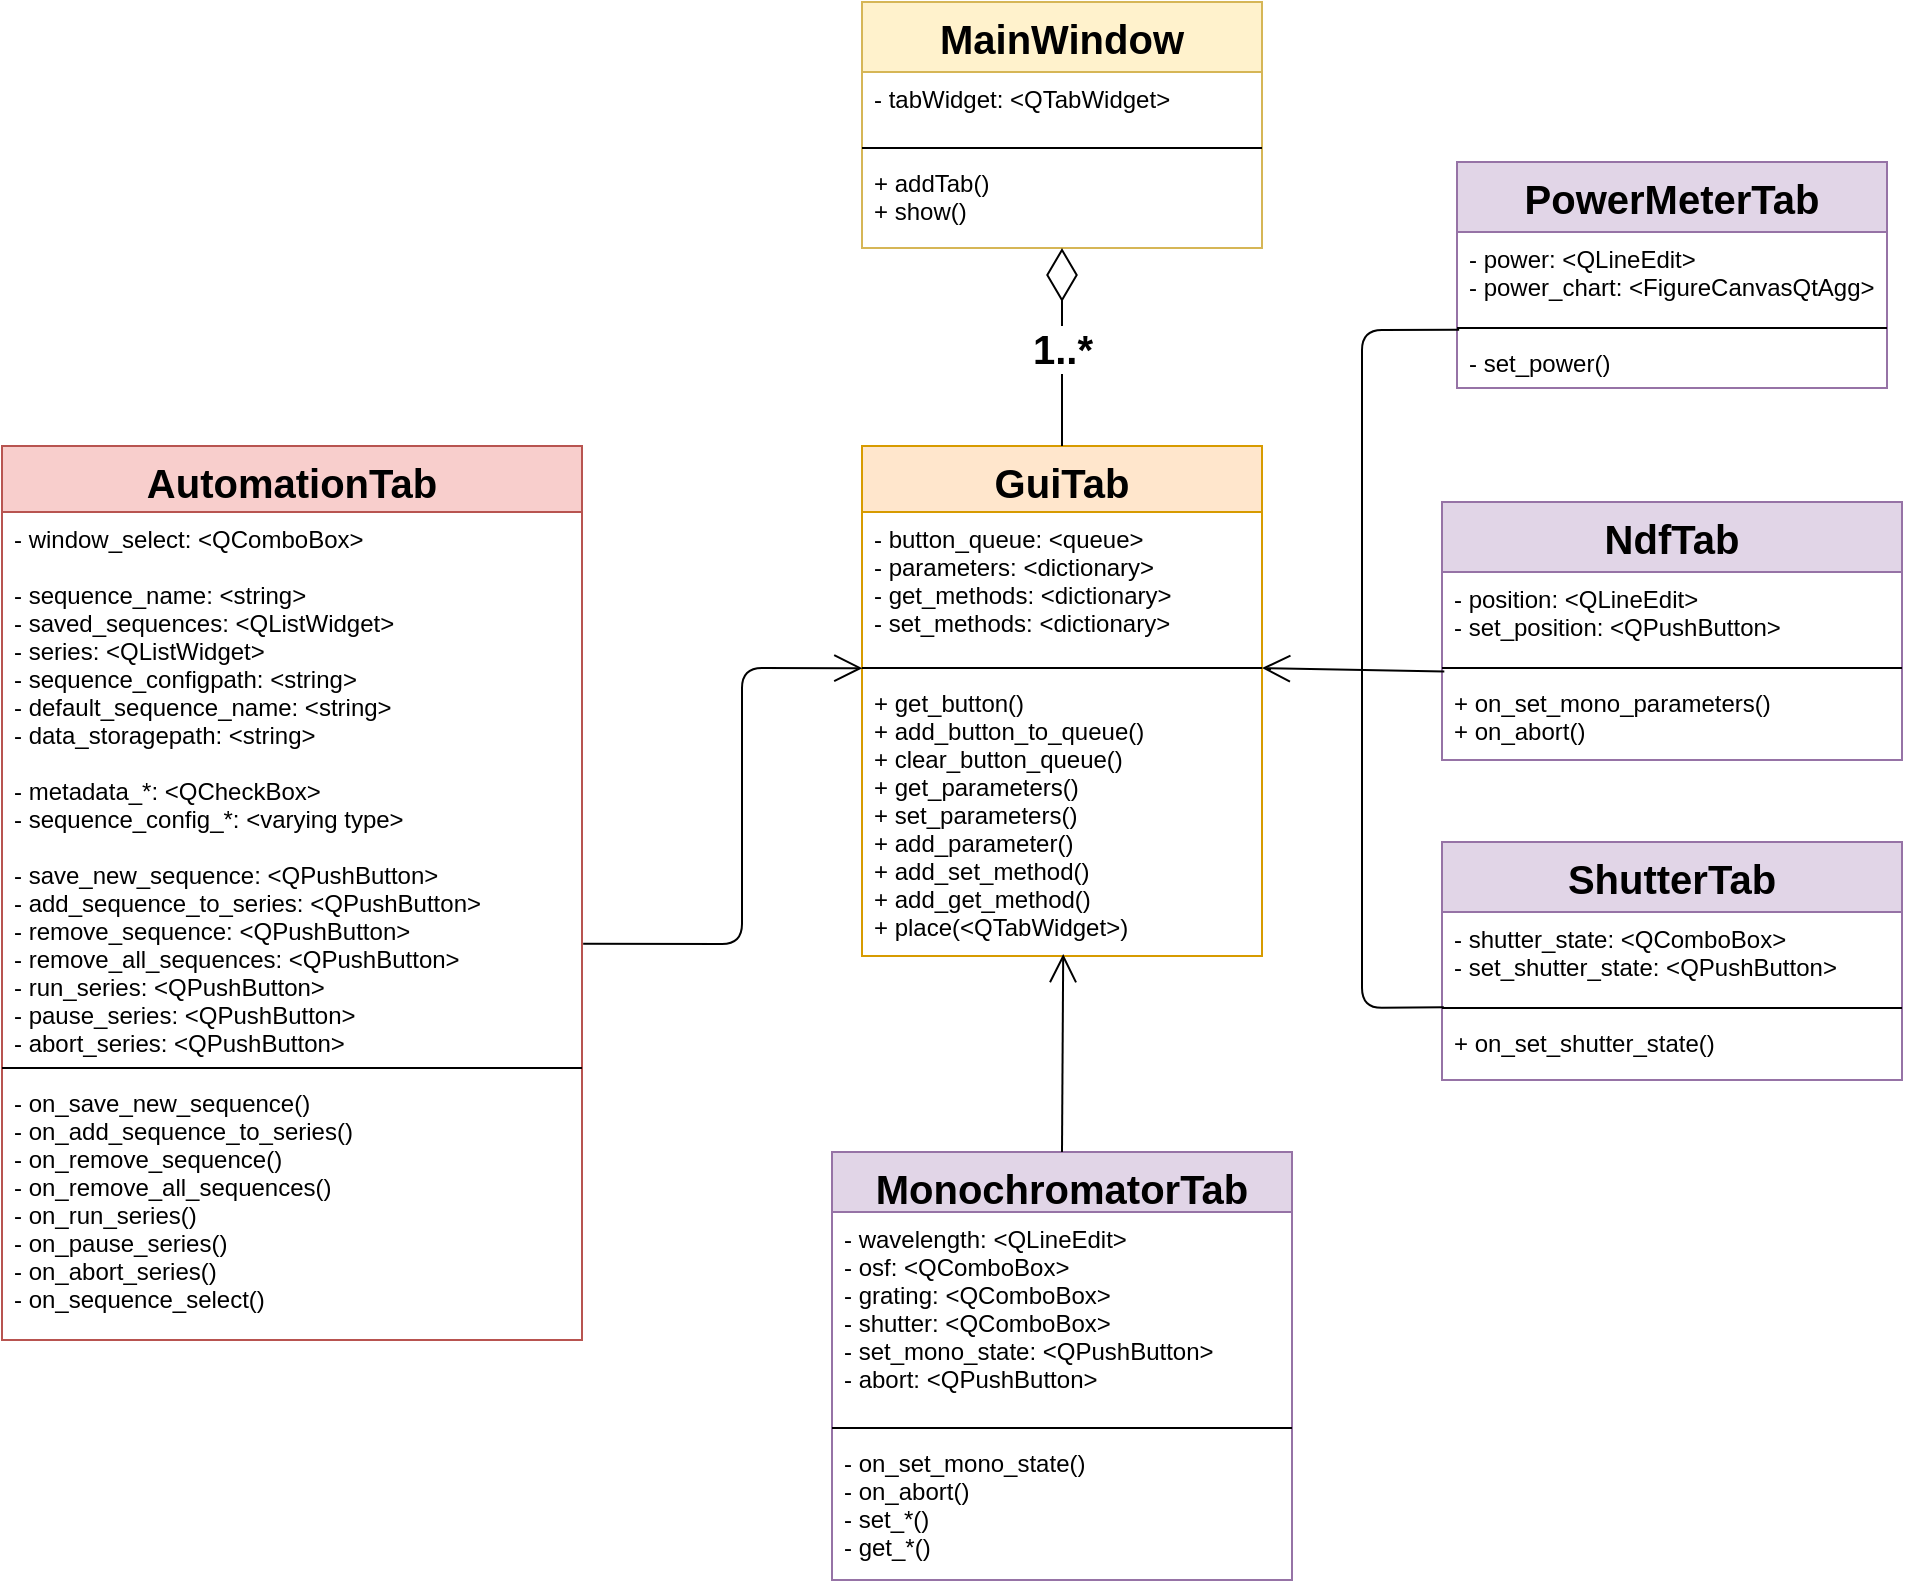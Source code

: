 <mxfile version="14.6.13" type="device"><diagram id="CyIgDcP_LxfPaVtXk901" name="Page-1"><mxGraphModel dx="2844" dy="1724" grid="1" gridSize="10" guides="1" tooltips="1" connect="1" arrows="1" fold="1" page="1" pageScale="1" pageWidth="1920" pageHeight="1200" math="0" shadow="0"><root><mxCell id="0"/><mxCell id="1" parent="0"/><mxCell id="-yA2RYEozOJ8Dixpo6SY-1" value="MainWindow" style="swimlane;fontStyle=1;align=center;verticalAlign=top;childLayout=stackLayout;horizontal=1;startSize=35;horizontalStack=0;resizeParent=1;resizeParentMax=0;resizeLast=0;collapsible=1;marginBottom=0;fillColor=#fff2cc;strokeColor=#d6b656;fontSize=20;" vertex="1" parent="1"><mxGeometry x="915" y="206" width="200" height="123" as="geometry"/></mxCell><mxCell id="-yA2RYEozOJ8Dixpo6SY-2" value="- tabWidget: &lt;QTabWidget&gt;" style="text;strokeColor=none;fillColor=none;align=left;verticalAlign=top;spacingLeft=4;spacingRight=4;overflow=hidden;rotatable=0;points=[[0,0.5],[1,0.5]];portConstraint=eastwest;" vertex="1" parent="-yA2RYEozOJ8Dixpo6SY-1"><mxGeometry y="35" width="200" height="34" as="geometry"/></mxCell><mxCell id="-yA2RYEozOJ8Dixpo6SY-3" value="" style="line;strokeWidth=1;fillColor=none;align=left;verticalAlign=middle;spacingTop=-1;spacingLeft=3;spacingRight=3;rotatable=0;labelPosition=right;points=[];portConstraint=eastwest;" vertex="1" parent="-yA2RYEozOJ8Dixpo6SY-1"><mxGeometry y="69" width="200" height="8" as="geometry"/></mxCell><mxCell id="-yA2RYEozOJ8Dixpo6SY-4" value="+ addTab()&#10;+ show()" style="text;strokeColor=none;fillColor=none;align=left;verticalAlign=top;spacingLeft=4;spacingRight=4;overflow=hidden;rotatable=0;points=[[0,0.5],[1,0.5]];portConstraint=eastwest;" vertex="1" parent="-yA2RYEozOJ8Dixpo6SY-1"><mxGeometry y="77" width="200" height="46" as="geometry"/></mxCell><mxCell id="-yA2RYEozOJ8Dixpo6SY-5" value="GuiTab" style="swimlane;fontStyle=1;align=center;verticalAlign=top;childLayout=stackLayout;horizontal=1;startSize=33;horizontalStack=0;resizeParent=1;resizeParentMax=0;resizeLast=0;collapsible=1;marginBottom=0;fillColor=#ffe6cc;strokeColor=#d79b00;fontSize=20;" vertex="1" parent="1"><mxGeometry x="915" y="428" width="200" height="255" as="geometry"/></mxCell><mxCell id="-yA2RYEozOJ8Dixpo6SY-6" value="- button_queue: &lt;queue&gt;&#10;- parameters: &lt;dictionary&gt;&#10;- get_methods: &lt;dictionary&gt;&#10;- set_methods: &lt;dictionary&gt;" style="text;strokeColor=none;fillColor=none;align=left;verticalAlign=top;spacingLeft=4;spacingRight=4;overflow=hidden;rotatable=0;points=[[0,0.5],[1,0.5]];portConstraint=eastwest;" vertex="1" parent="-yA2RYEozOJ8Dixpo6SY-5"><mxGeometry y="33" width="200" height="74" as="geometry"/></mxCell><mxCell id="-yA2RYEozOJ8Dixpo6SY-7" value="" style="line;strokeWidth=1;fillColor=none;align=left;verticalAlign=middle;spacingTop=-1;spacingLeft=3;spacingRight=3;rotatable=0;labelPosition=right;points=[];portConstraint=eastwest;" vertex="1" parent="-yA2RYEozOJ8Dixpo6SY-5"><mxGeometry y="107" width="200" height="8" as="geometry"/></mxCell><mxCell id="-yA2RYEozOJ8Dixpo6SY-8" value="+ get_button()&#10;+ add_button_to_queue()&#10;+ clear_button_queue()&#10;+ get_parameters()&#10;+ set_parameters()&#10;+ add_parameter()&#10;+ add_set_method()&#10;+ add_get_method()&#10;+ place(&lt;QTabWidget&gt;)" style="text;strokeColor=none;fillColor=none;align=left;verticalAlign=top;spacingLeft=4;spacingRight=4;overflow=hidden;rotatable=0;points=[[0,0.5],[1,0.5]];portConstraint=eastwest;" vertex="1" parent="-yA2RYEozOJ8Dixpo6SY-5"><mxGeometry y="115" width="200" height="140" as="geometry"/></mxCell><mxCell id="-yA2RYEozOJ8Dixpo6SY-9" value="MonochromatorTab" style="swimlane;fontStyle=1;align=center;verticalAlign=top;childLayout=stackLayout;horizontal=1;startSize=30;horizontalStack=0;resizeParent=1;resizeParentMax=0;resizeLast=0;collapsible=1;marginBottom=0;fillColor=#e1d5e7;strokeColor=#9673a6;fontSize=20;" vertex="1" parent="1"><mxGeometry x="900" y="781" width="230" height="214" as="geometry"/></mxCell><mxCell id="-yA2RYEozOJ8Dixpo6SY-10" value="- wavelength: &lt;QLineEdit&gt;&#10;- osf: &lt;QComboBox&gt;&#10;- grating: &lt;QComboBox&gt;&#10;- shutter: &lt;QComboBox&gt;&#10;- set_mono_state: &lt;QPushButton&gt;&#10;- abort: &lt;QPushButton&gt;" style="text;strokeColor=none;fillColor=none;align=left;verticalAlign=top;spacingLeft=4;spacingRight=4;overflow=hidden;rotatable=0;points=[[0,0.5],[1,0.5]];portConstraint=eastwest;" vertex="1" parent="-yA2RYEozOJ8Dixpo6SY-9"><mxGeometry y="30" width="230" height="104" as="geometry"/></mxCell><mxCell id="-yA2RYEozOJ8Dixpo6SY-11" value="" style="line;strokeWidth=1;fillColor=none;align=left;verticalAlign=middle;spacingTop=-1;spacingLeft=3;spacingRight=3;rotatable=0;labelPosition=right;points=[];portConstraint=eastwest;" vertex="1" parent="-yA2RYEozOJ8Dixpo6SY-9"><mxGeometry y="134" width="230" height="8" as="geometry"/></mxCell><mxCell id="-yA2RYEozOJ8Dixpo6SY-12" value="- on_set_mono_state()&#10;- on_abort()&#10;- set_*()&#10;- get_*()&#10;" style="text;strokeColor=none;fillColor=none;align=left;verticalAlign=top;spacingLeft=4;spacingRight=4;overflow=hidden;rotatable=0;points=[[0,0.5],[1,0.5]];portConstraint=eastwest;" vertex="1" parent="-yA2RYEozOJ8Dixpo6SY-9"><mxGeometry y="142" width="230" height="72" as="geometry"/></mxCell><mxCell id="-yA2RYEozOJ8Dixpo6SY-13" value="AutomationTab" style="swimlane;fontStyle=1;align=center;verticalAlign=top;childLayout=stackLayout;horizontal=1;startSize=33;horizontalStack=0;resizeParent=1;resizeParentMax=0;resizeLast=0;collapsible=1;marginBottom=0;fillColor=#f8cecc;strokeColor=#b85450;fontSize=20;" vertex="1" parent="1"><mxGeometry x="485" y="428" width="290" height="447" as="geometry"/></mxCell><mxCell id="-yA2RYEozOJ8Dixpo6SY-14" value="- window_select: &lt;QComboBox&gt;&#10;&#10;- sequence_name: &lt;string&gt;&#10;- saved_sequences: &lt;QListWidget&gt;&#10;- series: &lt;QListWidget&gt;&#10;- sequence_configpath: &lt;string&gt;&#10;- default_sequence_name: &lt;string&gt;&#10;- data_storagepath: &lt;string&gt;&#10;&#10;- metadata_*: &lt;QCheckBox&gt;&#10;- sequence_config_*: &lt;varying type&gt;&#10;&#10;- save_new_sequence: &lt;QPushButton&gt;&#10;- add_sequence_to_series: &lt;QPushButton&gt;&#10;- remove_sequence: &lt;QPushButton&gt;&#10;- remove_all_sequences: &lt;QPushButton&gt;&#10;- run_series: &lt;QPushButton&gt;&#10;- pause_series: &lt;QPushButton&gt;&#10;- abort_series: &lt;QPushButton&gt;" style="text;strokeColor=none;fillColor=none;align=left;verticalAlign=top;spacingLeft=4;spacingRight=4;overflow=hidden;rotatable=0;points=[[0,0.5],[1,0.5]];portConstraint=eastwest;" vertex="1" parent="-yA2RYEozOJ8Dixpo6SY-13"><mxGeometry y="33" width="290" height="274" as="geometry"/></mxCell><mxCell id="-yA2RYEozOJ8Dixpo6SY-15" value="" style="line;strokeWidth=1;fillColor=none;align=left;verticalAlign=middle;spacingTop=-1;spacingLeft=3;spacingRight=3;rotatable=0;labelPosition=right;points=[];portConstraint=eastwest;" vertex="1" parent="-yA2RYEozOJ8Dixpo6SY-13"><mxGeometry y="307" width="290" height="8" as="geometry"/></mxCell><mxCell id="-yA2RYEozOJ8Dixpo6SY-16" value="- on_save_new_sequence()&#10;- on_add_sequence_to_series()&#10;- on_remove_sequence()&#10;- on_remove_all_sequences()&#10;- on_run_series()&#10;- on_pause_series()&#10;- on_abort_series()&#10;- on_sequence_select()" style="text;strokeColor=none;fillColor=none;align=left;verticalAlign=top;spacingLeft=4;spacingRight=4;overflow=hidden;rotatable=0;points=[[0,0.5],[1,0.5]];portConstraint=eastwest;" vertex="1" parent="-yA2RYEozOJ8Dixpo6SY-13"><mxGeometry y="315" width="290" height="132" as="geometry"/></mxCell><mxCell id="-yA2RYEozOJ8Dixpo6SY-17" value="NdfTab" style="swimlane;fontStyle=1;align=center;verticalAlign=top;childLayout=stackLayout;horizontal=1;startSize=35;horizontalStack=0;resizeParent=1;resizeParentMax=0;resizeLast=0;collapsible=1;marginBottom=0;fillColor=#e1d5e7;strokeColor=#9673a6;fontSize=20;" vertex="1" parent="1"><mxGeometry x="1205" y="456" width="230" height="129" as="geometry"/></mxCell><mxCell id="-yA2RYEozOJ8Dixpo6SY-18" value="- position: &lt;QLineEdit&gt;&#10;- set_position: &lt;QPushButton&gt;" style="text;strokeColor=none;fillColor=none;align=left;verticalAlign=top;spacingLeft=4;spacingRight=4;overflow=hidden;rotatable=0;points=[[0,0.5],[1,0.5]];portConstraint=eastwest;" vertex="1" parent="-yA2RYEozOJ8Dixpo6SY-17"><mxGeometry y="35" width="230" height="44" as="geometry"/></mxCell><mxCell id="-yA2RYEozOJ8Dixpo6SY-19" value="" style="line;strokeWidth=1;fillColor=none;align=left;verticalAlign=middle;spacingTop=-1;spacingLeft=3;spacingRight=3;rotatable=0;labelPosition=right;points=[];portConstraint=eastwest;" vertex="1" parent="-yA2RYEozOJ8Dixpo6SY-17"><mxGeometry y="79" width="230" height="8" as="geometry"/></mxCell><mxCell id="-yA2RYEozOJ8Dixpo6SY-20" value="+ on_set_mono_parameters()&#10;+ on_abort()" style="text;strokeColor=none;fillColor=none;align=left;verticalAlign=top;spacingLeft=4;spacingRight=4;overflow=hidden;rotatable=0;points=[[0,0.5],[1,0.5]];portConstraint=eastwest;" vertex="1" parent="-yA2RYEozOJ8Dixpo6SY-17"><mxGeometry y="87" width="230" height="42" as="geometry"/></mxCell><mxCell id="-yA2RYEozOJ8Dixpo6SY-21" value="ShutterTab" style="swimlane;fontStyle=1;align=center;verticalAlign=top;childLayout=stackLayout;horizontal=1;startSize=35;horizontalStack=0;resizeParent=1;resizeParentMax=0;resizeLast=0;collapsible=1;marginBottom=0;fillColor=#e1d5e7;strokeColor=#9673a6;fontSize=20;" vertex="1" parent="1"><mxGeometry x="1205" y="626" width="230" height="119" as="geometry"/></mxCell><mxCell id="-yA2RYEozOJ8Dixpo6SY-22" value="- shutter_state: &lt;QComboBox&gt;&#10;- set_shutter_state: &lt;QPushButton&gt;" style="text;strokeColor=none;fillColor=none;align=left;verticalAlign=top;spacingLeft=4;spacingRight=4;overflow=hidden;rotatable=0;points=[[0,0.5],[1,0.5]];portConstraint=eastwest;" vertex="1" parent="-yA2RYEozOJ8Dixpo6SY-21"><mxGeometry y="35" width="230" height="44" as="geometry"/></mxCell><mxCell id="-yA2RYEozOJ8Dixpo6SY-23" value="" style="line;strokeWidth=1;fillColor=none;align=left;verticalAlign=middle;spacingTop=-1;spacingLeft=3;spacingRight=3;rotatable=0;labelPosition=right;points=[];portConstraint=eastwest;" vertex="1" parent="-yA2RYEozOJ8Dixpo6SY-21"><mxGeometry y="79" width="230" height="8" as="geometry"/></mxCell><mxCell id="-yA2RYEozOJ8Dixpo6SY-24" value="+ on_set_shutter_state()" style="text;strokeColor=none;fillColor=none;align=left;verticalAlign=top;spacingLeft=4;spacingRight=4;overflow=hidden;rotatable=0;points=[[0,0.5],[1,0.5]];portConstraint=eastwest;" vertex="1" parent="-yA2RYEozOJ8Dixpo6SY-21"><mxGeometry y="87" width="230" height="32" as="geometry"/></mxCell><mxCell id="-yA2RYEozOJ8Dixpo6SY-25" value="PowerMeterTab" style="swimlane;fontStyle=1;align=center;verticalAlign=top;childLayout=stackLayout;horizontal=1;startSize=35;horizontalStack=0;resizeParent=1;resizeParentMax=0;resizeLast=0;collapsible=1;marginBottom=0;fillColor=#e1d5e7;strokeColor=#9673a6;fontSize=20;" vertex="1" parent="1"><mxGeometry x="1212.5" y="286" width="215" height="113" as="geometry"/></mxCell><mxCell id="-yA2RYEozOJ8Dixpo6SY-26" value="- power: &lt;QLineEdit&gt;&#10;- power_chart: &lt;FigureCanvasQtAgg&gt;" style="text;strokeColor=none;fillColor=none;align=left;verticalAlign=top;spacingLeft=4;spacingRight=4;overflow=hidden;rotatable=0;points=[[0,0.5],[1,0.5]];portConstraint=eastwest;" vertex="1" parent="-yA2RYEozOJ8Dixpo6SY-25"><mxGeometry y="35" width="215" height="44" as="geometry"/></mxCell><mxCell id="-yA2RYEozOJ8Dixpo6SY-27" value="" style="line;strokeWidth=1;fillColor=none;align=left;verticalAlign=middle;spacingTop=-1;spacingLeft=3;spacingRight=3;rotatable=0;labelPosition=right;points=[];portConstraint=eastwest;" vertex="1" parent="-yA2RYEozOJ8Dixpo6SY-25"><mxGeometry y="79" width="215" height="8" as="geometry"/></mxCell><mxCell id="-yA2RYEozOJ8Dixpo6SY-28" value="- set_power()" style="text;strokeColor=none;fillColor=none;align=left;verticalAlign=top;spacingLeft=4;spacingRight=4;overflow=hidden;rotatable=0;points=[[0,0.5],[1,0.5]];portConstraint=eastwest;" vertex="1" parent="-yA2RYEozOJ8Dixpo6SY-25"><mxGeometry y="87" width="215" height="26" as="geometry"/></mxCell><mxCell id="-yA2RYEozOJ8Dixpo6SY-29" value="" style="endArrow=open;endFill=1;endSize=12;html=1;entryX=0.001;entryY=0.511;entryDx=0;entryDy=0;entryPerimeter=0;exitX=1.002;exitY=0.788;exitDx=0;exitDy=0;exitPerimeter=0;" edge="1" parent="1" source="-yA2RYEozOJ8Dixpo6SY-14" target="-yA2RYEozOJ8Dixpo6SY-7"><mxGeometry width="160" relative="1" as="geometry"><mxPoint x="754" y="746" as="sourcePoint"/><mxPoint x="913" y="536" as="targetPoint"/><Array as="points"><mxPoint x="855" y="677"/><mxPoint x="855" y="539"/></Array></mxGeometry></mxCell><mxCell id="-yA2RYEozOJ8Dixpo6SY-30" value="1..*" style="endArrow=diamondThin;endFill=0;endSize=24;html=1;exitX=0.5;exitY=0;exitDx=0;exitDy=0;entryX=0.5;entryY=1;entryDx=0;entryDy=0;fontSize=20;fontStyle=1" edge="1" parent="1" source="-yA2RYEozOJ8Dixpo6SY-5" target="-yA2RYEozOJ8Dixpo6SY-1"><mxGeometry width="160" relative="1" as="geometry"><mxPoint x="945" y="376" as="sourcePoint"/><mxPoint x="1105" y="376" as="targetPoint"/></mxGeometry></mxCell><mxCell id="-yA2RYEozOJ8Dixpo6SY-31" value="" style="endArrow=open;endFill=1;endSize=12;html=1;exitX=0.5;exitY=0;exitDx=0;exitDy=0;entryX=0.503;entryY=0.993;entryDx=0;entryDy=0;entryPerimeter=0;" edge="1" parent="1" source="-yA2RYEozOJ8Dixpo6SY-9" target="-yA2RYEozOJ8Dixpo6SY-8"><mxGeometry width="160" relative="1" as="geometry"><mxPoint x="935" y="716" as="sourcePoint"/><mxPoint x="1095" y="716" as="targetPoint"/></mxGeometry></mxCell><mxCell id="-yA2RYEozOJ8Dixpo6SY-32" value="" style="endArrow=open;endFill=1;endSize=12;html=1;entryX=1;entryY=0.507;entryDx=0;entryDy=0;entryPerimeter=0;exitX=0.005;exitY=-0.053;exitDx=0;exitDy=0;exitPerimeter=0;" edge="1" parent="1" source="-yA2RYEozOJ8Dixpo6SY-20" target="-yA2RYEozOJ8Dixpo6SY-7"><mxGeometry width="160" relative="1" as="geometry"><mxPoint x="1185" y="532" as="sourcePoint"/><mxPoint x="1372.5" y="846" as="targetPoint"/></mxGeometry></mxCell><mxCell id="-yA2RYEozOJ8Dixpo6SY-33" value="" style="endArrow=none;html=1;exitX=0.005;exitY=1.111;exitDx=0;exitDy=0;exitPerimeter=0;" edge="1" parent="1" source="-yA2RYEozOJ8Dixpo6SY-26"><mxGeometry width="50" height="50" relative="1" as="geometry"><mxPoint x="1345" y="486" as="sourcePoint"/><mxPoint x="1165" y="531" as="targetPoint"/><Array as="points"><mxPoint x="1165" y="370"/></Array></mxGeometry></mxCell><mxCell id="-yA2RYEozOJ8Dixpo6SY-34" value="" style="endArrow=none;html=1;exitX=0.004;exitY=0.458;exitDx=0;exitDy=0;exitPerimeter=0;" edge="1" parent="1" source="-yA2RYEozOJ8Dixpo6SY-23"><mxGeometry width="50" height="50" relative="1" as="geometry"><mxPoint x="1185" y="701" as="sourcePoint"/><mxPoint x="1165" y="531" as="targetPoint"/><Array as="points"><mxPoint x="1165" y="709"/></Array></mxGeometry></mxCell></root></mxGraphModel></diagram></mxfile>
